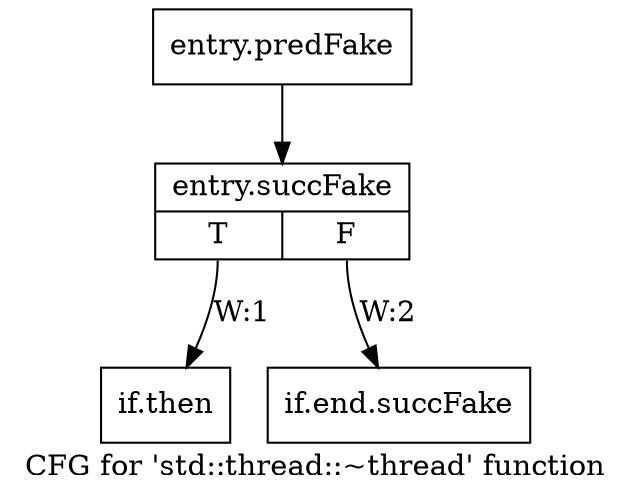 digraph "CFG for 'std::thread::~thread' function" {
	label="CFG for 'std::thread::~thread' function";

	Node0x5791190 [shape=record,filename="",linenumber="",label="{entry.predFake}"];
	Node0x5791190 -> Node0x58ff080[ callList="" memoryops="" filename="/tools/Xilinx/Vitis_HLS/2023.1/tps/lnx64/gcc-8.3.0/lib/gcc/x86_64-pc-linux-gnu/8.3.0/../../../../include/c++/8.3.0/thread" execusionnum="1"];
	Node0x58ff080 [shape=record,filename="/tools/Xilinx/Vitis_HLS/2023.1/tps/lnx64/gcc-8.3.0/lib/gcc/x86_64-pc-linux-gnu/8.3.0/../../../../include/c++/8.3.0/thread",linenumber="139",label="{entry.succFake|{<s0>T|<s1>F}}"];
	Node0x58ff080:s0 -> Node0x57914b0[label="W:1"];
	Node0x58ff080:s1 -> Node0x58ff580[label="W:2" callList="" memoryops="" filename="/tools/Xilinx/Vitis_HLS/2023.1/tps/lnx64/gcc-8.3.0/lib/gcc/x86_64-pc-linux-gnu/8.3.0/../../../../include/c++/8.3.0/thread" execusionnum="1"];
	Node0x57914b0 [shape=record,filename="/tools/Xilinx/Vitis_HLS/2023.1/tps/lnx64/gcc-8.3.0/lib/gcc/x86_64-pc-linux-gnu/8.3.0/../../../../include/c++/8.3.0/thread",linenumber="140",label="{if.then}"];
	Node0x58ff580 [shape=record,filename="/tools/Xilinx/Vitis_HLS/2023.1/tps/lnx64/gcc-8.3.0/lib/gcc/x86_64-pc-linux-gnu/8.3.0/../../../../include/c++/8.3.0/thread",linenumber="141",label="{if.end.succFake}"];
}

